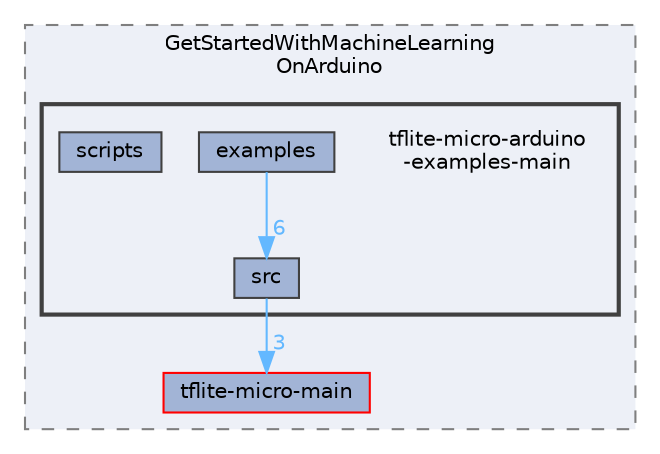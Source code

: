 digraph "Arduino/GetStartedWithMachineLearningOnArduino/tflite-micro-arduino-examples-main"
{
 // LATEX_PDF_SIZE
  bgcolor="transparent";
  edge [fontname=Helvetica,fontsize=10,labelfontname=Helvetica,labelfontsize=10];
  node [fontname=Helvetica,fontsize=10,shape=box,height=0.2,width=0.4];
  compound=true
  subgraph clusterdir_5b434fadadbc73afff09af364c4592fa {
    graph [ bgcolor="#edf0f7", pencolor="grey50", label="GetStartedWithMachineLearning\lOnArduino", fontname=Helvetica,fontsize=10 style="filled,dashed", URL="dir_5b434fadadbc73afff09af364c4592fa.html",tooltip=""]
  dir_37328d0195f4d1497edc6914cc71a1c6 [label="tflite-micro-main", fillcolor="#a2b4d6", color="red", style="filled", URL="dir_37328d0195f4d1497edc6914cc71a1c6.html",tooltip=""];
  subgraph clusterdir_0d2ed21f8b79a9b0d8abfa821a489de0 {
    graph [ bgcolor="#edf0f7", pencolor="grey25", label="", fontname=Helvetica,fontsize=10 style="filled,bold", URL="dir_0d2ed21f8b79a9b0d8abfa821a489de0.html",tooltip=""]
    dir_0d2ed21f8b79a9b0d8abfa821a489de0 [shape=plaintext, label="tflite-micro-arduino\l-examples-main"];
  dir_3ab3179c809fcab3620d73df045ad492 [label="examples", fillcolor="#a2b4d6", color="grey25", style="filled", URL="dir_3ab3179c809fcab3620d73df045ad492.html",tooltip=""];
  dir_adf553f9fd70f14d6601b393a8be04f1 [label="scripts", fillcolor="#a2b4d6", color="grey25", style="filled", URL="dir_adf553f9fd70f14d6601b393a8be04f1.html",tooltip=""];
  dir_e866ddbbaec9cd84ea4c87a9de153242 [label="src", fillcolor="#a2b4d6", color="grey25", style="filled", URL="dir_e866ddbbaec9cd84ea4c87a9de153242.html",tooltip=""];
  }
  }
  dir_3ab3179c809fcab3620d73df045ad492->dir_e866ddbbaec9cd84ea4c87a9de153242 [headlabel="6", labeldistance=1.5 headhref="dir_000097_000298.html" href="dir_000097_000298.html" color="steelblue1" fontcolor="steelblue1"];
  dir_e866ddbbaec9cd84ea4c87a9de153242->dir_37328d0195f4d1497edc6914cc71a1c6 [headlabel="3", labeldistance=1.5 headhref="dir_000298_000336.html" href="dir_000298_000336.html" color="steelblue1" fontcolor="steelblue1"];
}
